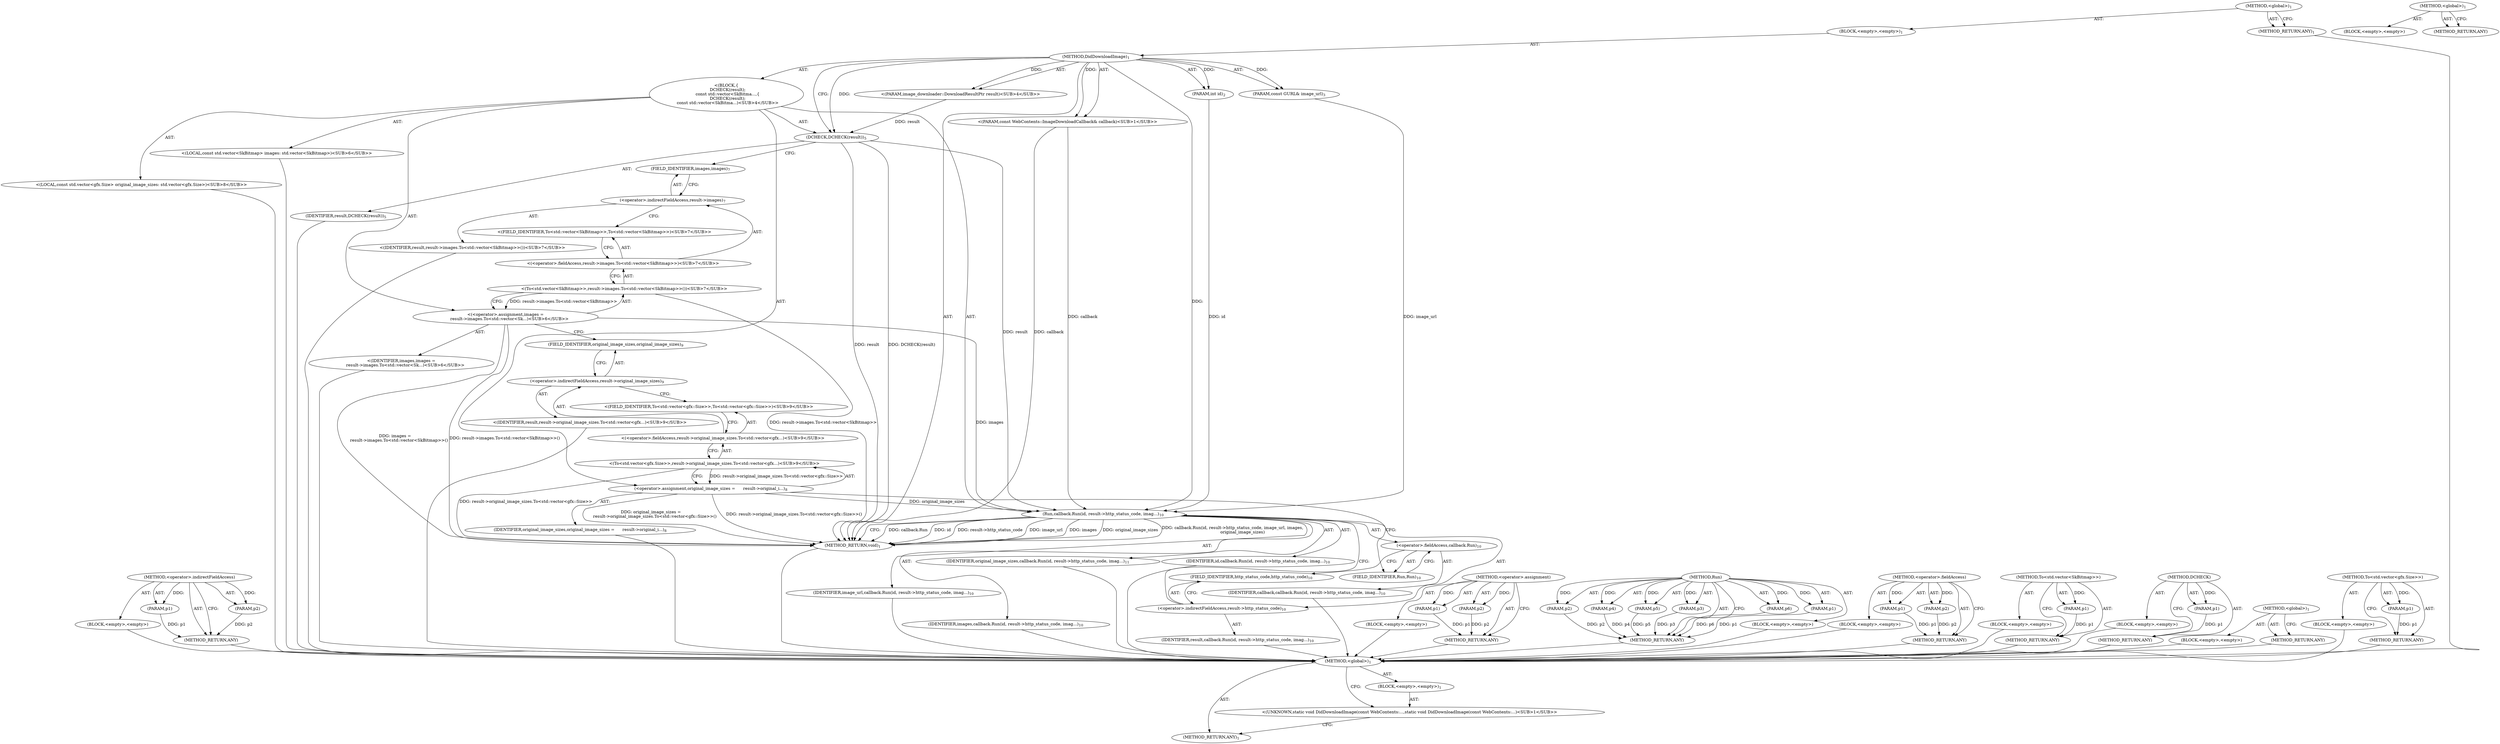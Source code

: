 digraph "&lt;global&gt;" {
vulnerable_90 [label=<(METHOD,&lt;operator&gt;.indirectFieldAccess)>];
vulnerable_91 [label=<(PARAM,p1)>];
vulnerable_92 [label=<(PARAM,p2)>];
vulnerable_93 [label=<(BLOCK,&lt;empty&gt;,&lt;empty&gt;)>];
vulnerable_94 [label=<(METHOD_RETURN,ANY)>];
vulnerable_6 [label=<(METHOD,&lt;global&gt;)<SUB>1</SUB>>];
vulnerable_7 [label=<(BLOCK,&lt;empty&gt;,&lt;empty&gt;)<SUB>1</SUB>>];
vulnerable_8 [label=<(METHOD,DidDownloadImage)<SUB>1</SUB>>];
vulnerable_9 [label="<(PARAM,const WebContents::ImageDownloadCallback&amp; callback)<SUB>1</SUB>>"];
vulnerable_10 [label=<(PARAM,int id)<SUB>2</SUB>>];
vulnerable_11 [label=<(PARAM,const GURL&amp; image_url)<SUB>3</SUB>>];
vulnerable_12 [label="<(PARAM,image_downloader::DownloadResultPtr result)<SUB>4</SUB>>"];
vulnerable_13 [label="<(BLOCK,{
  DCHECK(result);
  const std::vector&lt;SkBitma...,{
  DCHECK(result);
  const std::vector&lt;SkBitma...)<SUB>4</SUB>>"];
vulnerable_14 [label=<(DCHECK,DCHECK(result))<SUB>5</SUB>>];
vulnerable_15 [label=<(IDENTIFIER,result,DCHECK(result))<SUB>5</SUB>>];
vulnerable_16 [label="<(LOCAL,const std.vector&lt;SkBitmap&gt; images: std.vector&lt;SkBitmap&gt;)<SUB>6</SUB>>"];
vulnerable_17 [label="<(&lt;operator&gt;.assignment,images =
      result-&gt;images.To&lt;std::vector&lt;Sk...)<SUB>6</SUB>>"];
vulnerable_18 [label="<(IDENTIFIER,images,images =
      result-&gt;images.To&lt;std::vector&lt;Sk...)<SUB>6</SUB>>"];
vulnerable_19 [label="<(To&lt;std.vector&lt;SkBitmap&gt;&gt;,result-&gt;images.To&lt;std::vector&lt;SkBitmap&gt;&gt;())<SUB>7</SUB>>"];
vulnerable_20 [label="<(&lt;operator&gt;.fieldAccess,result-&gt;images.To&lt;std::vector&lt;SkBitmap&gt;&gt;)<SUB>7</SUB>>"];
vulnerable_21 [label=<(&lt;operator&gt;.indirectFieldAccess,result-&gt;images)<SUB>7</SUB>>];
vulnerable_22 [label="<(IDENTIFIER,result,result-&gt;images.To&lt;std::vector&lt;SkBitmap&gt;&gt;())<SUB>7</SUB>>"];
vulnerable_23 [label=<(FIELD_IDENTIFIER,images,images)<SUB>7</SUB>>];
vulnerable_24 [label="<(FIELD_IDENTIFIER,To&lt;std::vector&lt;SkBitmap&gt;&gt;,To&lt;std::vector&lt;SkBitmap&gt;&gt;)<SUB>7</SUB>>"];
vulnerable_25 [label="<(LOCAL,const std.vector&lt;gfx.Size&gt; original_image_sizes: std.vector&lt;gfx.Size&gt;)<SUB>8</SUB>>"];
vulnerable_26 [label=<(&lt;operator&gt;.assignment,original_image_sizes =
      result-&gt;original_i...)<SUB>8</SUB>>];
vulnerable_27 [label=<(IDENTIFIER,original_image_sizes,original_image_sizes =
      result-&gt;original_i...)<SUB>8</SUB>>];
vulnerable_28 [label="<(To&lt;std.vector&lt;gfx.Size&gt;&gt;,result-&gt;original_image_sizes.To&lt;std::vector&lt;gfx...)<SUB>9</SUB>>"];
vulnerable_29 [label="<(&lt;operator&gt;.fieldAccess,result-&gt;original_image_sizes.To&lt;std::vector&lt;gfx...)<SUB>9</SUB>>"];
vulnerable_30 [label=<(&lt;operator&gt;.indirectFieldAccess,result-&gt;original_image_sizes)<SUB>9</SUB>>];
vulnerable_31 [label="<(IDENTIFIER,result,result-&gt;original_image_sizes.To&lt;std::vector&lt;gfx...)<SUB>9</SUB>>"];
vulnerable_32 [label=<(FIELD_IDENTIFIER,original_image_sizes,original_image_sizes)<SUB>9</SUB>>];
vulnerable_33 [label="<(FIELD_IDENTIFIER,To&lt;std::vector&lt;gfx::Size&gt;&gt;,To&lt;std::vector&lt;gfx::Size&gt;&gt;)<SUB>9</SUB>>"];
vulnerable_34 [label=<(Run,callback.Run(id, result-&gt;http_status_code, imag...)<SUB>10</SUB>>];
vulnerable_35 [label=<(&lt;operator&gt;.fieldAccess,callback.Run)<SUB>10</SUB>>];
vulnerable_36 [label=<(IDENTIFIER,callback,callback.Run(id, result-&gt;http_status_code, imag...)<SUB>10</SUB>>];
vulnerable_37 [label=<(FIELD_IDENTIFIER,Run,Run)<SUB>10</SUB>>];
vulnerable_38 [label=<(IDENTIFIER,id,callback.Run(id, result-&gt;http_status_code, imag...)<SUB>10</SUB>>];
vulnerable_39 [label=<(&lt;operator&gt;.indirectFieldAccess,result-&gt;http_status_code)<SUB>10</SUB>>];
vulnerable_40 [label=<(IDENTIFIER,result,callback.Run(id, result-&gt;http_status_code, imag...)<SUB>10</SUB>>];
vulnerable_41 [label=<(FIELD_IDENTIFIER,http_status_code,http_status_code)<SUB>10</SUB>>];
vulnerable_42 [label=<(IDENTIFIER,image_url,callback.Run(id, result-&gt;http_status_code, imag...)<SUB>10</SUB>>];
vulnerable_43 [label=<(IDENTIFIER,images,callback.Run(id, result-&gt;http_status_code, imag...)<SUB>10</SUB>>];
vulnerable_44 [label=<(IDENTIFIER,original_image_sizes,callback.Run(id, result-&gt;http_status_code, imag...)<SUB>11</SUB>>];
vulnerable_45 [label=<(METHOD_RETURN,void)<SUB>1</SUB>>];
vulnerable_47 [label=<(METHOD_RETURN,ANY)<SUB>1</SUB>>];
vulnerable_76 [label=<(METHOD,&lt;operator&gt;.assignment)>];
vulnerable_77 [label=<(PARAM,p1)>];
vulnerable_78 [label=<(PARAM,p2)>];
vulnerable_79 [label=<(BLOCK,&lt;empty&gt;,&lt;empty&gt;)>];
vulnerable_80 [label=<(METHOD_RETURN,ANY)>];
vulnerable_99 [label=<(METHOD,Run)>];
vulnerable_100 [label=<(PARAM,p1)>];
vulnerable_101 [label=<(PARAM,p2)>];
vulnerable_102 [label=<(PARAM,p3)>];
vulnerable_103 [label=<(PARAM,p4)>];
vulnerable_104 [label=<(PARAM,p5)>];
vulnerable_105 [label=<(PARAM,p6)>];
vulnerable_106 [label=<(BLOCK,&lt;empty&gt;,&lt;empty&gt;)>];
vulnerable_107 [label=<(METHOD_RETURN,ANY)>];
vulnerable_85 [label=<(METHOD,&lt;operator&gt;.fieldAccess)>];
vulnerable_86 [label=<(PARAM,p1)>];
vulnerable_87 [label=<(PARAM,p2)>];
vulnerable_88 [label=<(BLOCK,&lt;empty&gt;,&lt;empty&gt;)>];
vulnerable_89 [label=<(METHOD_RETURN,ANY)>];
vulnerable_81 [label=<(METHOD,To&lt;std.vector&lt;SkBitmap&gt;&gt;)>];
vulnerable_82 [label=<(PARAM,p1)>];
vulnerable_83 [label=<(BLOCK,&lt;empty&gt;,&lt;empty&gt;)>];
vulnerable_84 [label=<(METHOD_RETURN,ANY)>];
vulnerable_72 [label=<(METHOD,DCHECK)>];
vulnerable_73 [label=<(PARAM,p1)>];
vulnerable_74 [label=<(BLOCK,&lt;empty&gt;,&lt;empty&gt;)>];
vulnerable_75 [label=<(METHOD_RETURN,ANY)>];
vulnerable_66 [label=<(METHOD,&lt;global&gt;)<SUB>1</SUB>>];
vulnerable_67 [label=<(BLOCK,&lt;empty&gt;,&lt;empty&gt;)>];
vulnerable_68 [label=<(METHOD_RETURN,ANY)>];
vulnerable_95 [label=<(METHOD,To&lt;std.vector&lt;gfx.Size&gt;&gt;)>];
vulnerable_96 [label=<(PARAM,p1)>];
vulnerable_97 [label=<(BLOCK,&lt;empty&gt;,&lt;empty&gt;)>];
vulnerable_98 [label=<(METHOD_RETURN,ANY)>];
fixed_6 [label=<(METHOD,&lt;global&gt;)<SUB>1</SUB>>];
fixed_7 [label=<(BLOCK,&lt;empty&gt;,&lt;empty&gt;)<SUB>1</SUB>>];
fixed_8 [label="<(UNKNOWN,static void DidDownloadImage(const WebContents:...,static void DidDownloadImage(const WebContents:...)<SUB>1</SUB>>"];
fixed_9 [label=<(METHOD_RETURN,ANY)<SUB>1</SUB>>];
fixed_14 [label=<(METHOD,&lt;global&gt;)<SUB>1</SUB>>];
fixed_15 [label=<(BLOCK,&lt;empty&gt;,&lt;empty&gt;)>];
fixed_16 [label=<(METHOD_RETURN,ANY)>];
vulnerable_90 -> vulnerable_91  [key=0, label="AST: "];
vulnerable_90 -> vulnerable_91  [key=1, label="DDG: "];
vulnerable_90 -> vulnerable_93  [key=0, label="AST: "];
vulnerable_90 -> vulnerable_92  [key=0, label="AST: "];
vulnerable_90 -> vulnerable_92  [key=1, label="DDG: "];
vulnerable_90 -> vulnerable_94  [key=0, label="AST: "];
vulnerable_90 -> vulnerable_94  [key=1, label="CFG: "];
vulnerable_91 -> vulnerable_94  [key=0, label="DDG: p1"];
vulnerable_92 -> vulnerable_94  [key=0, label="DDG: p2"];
vulnerable_93 -> fixed_6  [key=0];
vulnerable_94 -> fixed_6  [key=0];
vulnerable_6 -> vulnerable_7  [key=0, label="AST: "];
vulnerable_6 -> vulnerable_47  [key=0, label="AST: "];
vulnerable_6 -> vulnerable_47  [key=1, label="CFG: "];
vulnerable_7 -> vulnerable_8  [key=0, label="AST: "];
vulnerable_8 -> vulnerable_9  [key=0, label="AST: "];
vulnerable_8 -> vulnerable_9  [key=1, label="DDG: "];
vulnerable_8 -> vulnerable_10  [key=0, label="AST: "];
vulnerable_8 -> vulnerable_10  [key=1, label="DDG: "];
vulnerable_8 -> vulnerable_11  [key=0, label="AST: "];
vulnerable_8 -> vulnerable_11  [key=1, label="DDG: "];
vulnerable_8 -> vulnerable_12  [key=0, label="AST: "];
vulnerable_8 -> vulnerable_12  [key=1, label="DDG: "];
vulnerable_8 -> vulnerable_13  [key=0, label="AST: "];
vulnerable_8 -> vulnerable_45  [key=0, label="AST: "];
vulnerable_8 -> vulnerable_14  [key=0, label="CFG: "];
vulnerable_8 -> vulnerable_14  [key=1, label="DDG: "];
vulnerable_8 -> vulnerable_34  [key=0, label="DDG: "];
vulnerable_9 -> vulnerable_45  [key=0, label="DDG: callback"];
vulnerable_9 -> vulnerable_34  [key=0, label="DDG: callback"];
vulnerable_10 -> vulnerable_34  [key=0, label="DDG: id"];
vulnerable_11 -> vulnerable_34  [key=0, label="DDG: image_url"];
vulnerable_12 -> vulnerable_14  [key=0, label="DDG: result"];
vulnerable_13 -> vulnerable_14  [key=0, label="AST: "];
vulnerable_13 -> vulnerable_16  [key=0, label="AST: "];
vulnerable_13 -> vulnerable_17  [key=0, label="AST: "];
vulnerable_13 -> vulnerable_25  [key=0, label="AST: "];
vulnerable_13 -> vulnerable_26  [key=0, label="AST: "];
vulnerable_13 -> vulnerable_34  [key=0, label="AST: "];
vulnerable_14 -> vulnerable_15  [key=0, label="AST: "];
vulnerable_14 -> vulnerable_23  [key=0, label="CFG: "];
vulnerable_14 -> vulnerable_45  [key=0, label="DDG: result"];
vulnerable_14 -> vulnerable_45  [key=1, label="DDG: DCHECK(result)"];
vulnerable_14 -> vulnerable_34  [key=0, label="DDG: result"];
vulnerable_15 -> fixed_6  [key=0];
vulnerable_16 -> fixed_6  [key=0];
vulnerable_17 -> vulnerable_18  [key=0, label="AST: "];
vulnerable_17 -> vulnerable_19  [key=0, label="AST: "];
vulnerable_17 -> vulnerable_32  [key=0, label="CFG: "];
vulnerable_17 -> vulnerable_45  [key=0, label="DDG: result-&gt;images.To&lt;std::vector&lt;SkBitmap&gt;&gt;()"];
vulnerable_17 -> vulnerable_45  [key=1, label="DDG: images =
      result-&gt;images.To&lt;std::vector&lt;SkBitmap&gt;&gt;()"];
vulnerable_17 -> vulnerable_34  [key=0, label="DDG: images"];
vulnerable_18 -> fixed_6  [key=0];
vulnerable_19 -> vulnerable_20  [key=0, label="AST: "];
vulnerable_19 -> vulnerable_17  [key=0, label="CFG: "];
vulnerable_19 -> vulnerable_17  [key=1, label="DDG: result-&gt;images.To&lt;std::vector&lt;SkBitmap&gt;&gt;"];
vulnerable_19 -> vulnerable_45  [key=0, label="DDG: result-&gt;images.To&lt;std::vector&lt;SkBitmap&gt;&gt;"];
vulnerable_20 -> vulnerable_21  [key=0, label="AST: "];
vulnerable_20 -> vulnerable_24  [key=0, label="AST: "];
vulnerable_20 -> vulnerable_19  [key=0, label="CFG: "];
vulnerable_21 -> vulnerable_22  [key=0, label="AST: "];
vulnerable_21 -> vulnerable_23  [key=0, label="AST: "];
vulnerable_21 -> vulnerable_24  [key=0, label="CFG: "];
vulnerable_22 -> fixed_6  [key=0];
vulnerable_23 -> vulnerable_21  [key=0, label="CFG: "];
vulnerable_24 -> vulnerable_20  [key=0, label="CFG: "];
vulnerable_25 -> fixed_6  [key=0];
vulnerable_26 -> vulnerable_27  [key=0, label="AST: "];
vulnerable_26 -> vulnerable_28  [key=0, label="AST: "];
vulnerable_26 -> vulnerable_37  [key=0, label="CFG: "];
vulnerable_26 -> vulnerable_45  [key=0, label="DDG: result-&gt;original_image_sizes.To&lt;std::vector&lt;gfx::Size&gt;&gt;()"];
vulnerable_26 -> vulnerable_45  [key=1, label="DDG: original_image_sizes =
      result-&gt;original_image_sizes.To&lt;std::vector&lt;gfx::Size&gt;&gt;()"];
vulnerable_26 -> vulnerable_34  [key=0, label="DDG: original_image_sizes"];
vulnerable_27 -> fixed_6  [key=0];
vulnerable_28 -> vulnerable_29  [key=0, label="AST: "];
vulnerable_28 -> vulnerable_26  [key=0, label="CFG: "];
vulnerable_28 -> vulnerable_26  [key=1, label="DDG: result-&gt;original_image_sizes.To&lt;std::vector&lt;gfx::Size&gt;&gt;"];
vulnerable_28 -> vulnerable_45  [key=0, label="DDG: result-&gt;original_image_sizes.To&lt;std::vector&lt;gfx::Size&gt;&gt;"];
vulnerable_29 -> vulnerable_30  [key=0, label="AST: "];
vulnerable_29 -> vulnerable_33  [key=0, label="AST: "];
vulnerable_29 -> vulnerable_28  [key=0, label="CFG: "];
vulnerable_30 -> vulnerable_31  [key=0, label="AST: "];
vulnerable_30 -> vulnerable_32  [key=0, label="AST: "];
vulnerable_30 -> vulnerable_33  [key=0, label="CFG: "];
vulnerable_31 -> fixed_6  [key=0];
vulnerable_32 -> vulnerable_30  [key=0, label="CFG: "];
vulnerable_33 -> vulnerable_29  [key=0, label="CFG: "];
vulnerable_34 -> vulnerable_35  [key=0, label="AST: "];
vulnerable_34 -> vulnerable_38  [key=0, label="AST: "];
vulnerable_34 -> vulnerable_39  [key=0, label="AST: "];
vulnerable_34 -> vulnerable_42  [key=0, label="AST: "];
vulnerable_34 -> vulnerable_43  [key=0, label="AST: "];
vulnerable_34 -> vulnerable_44  [key=0, label="AST: "];
vulnerable_34 -> vulnerable_45  [key=0, label="CFG: "];
vulnerable_34 -> vulnerable_45  [key=1, label="DDG: callback.Run"];
vulnerable_34 -> vulnerable_45  [key=2, label="DDG: id"];
vulnerable_34 -> vulnerable_45  [key=3, label="DDG: result-&gt;http_status_code"];
vulnerable_34 -> vulnerable_45  [key=4, label="DDG: image_url"];
vulnerable_34 -> vulnerable_45  [key=5, label="DDG: images"];
vulnerable_34 -> vulnerable_45  [key=6, label="DDG: original_image_sizes"];
vulnerable_34 -> vulnerable_45  [key=7, label="DDG: callback.Run(id, result-&gt;http_status_code, image_url, images,
               original_image_sizes)"];
vulnerable_35 -> vulnerable_36  [key=0, label="AST: "];
vulnerable_35 -> vulnerable_37  [key=0, label="AST: "];
vulnerable_35 -> vulnerable_41  [key=0, label="CFG: "];
vulnerable_36 -> fixed_6  [key=0];
vulnerable_37 -> vulnerable_35  [key=0, label="CFG: "];
vulnerable_38 -> fixed_6  [key=0];
vulnerable_39 -> vulnerable_40  [key=0, label="AST: "];
vulnerable_39 -> vulnerable_41  [key=0, label="AST: "];
vulnerable_39 -> vulnerable_34  [key=0, label="CFG: "];
vulnerable_40 -> fixed_6  [key=0];
vulnerable_41 -> vulnerable_39  [key=0, label="CFG: "];
vulnerable_42 -> fixed_6  [key=0];
vulnerable_43 -> fixed_6  [key=0];
vulnerable_44 -> fixed_6  [key=0];
vulnerable_45 -> fixed_6  [key=0];
vulnerable_47 -> fixed_6  [key=0];
vulnerable_76 -> vulnerable_77  [key=0, label="AST: "];
vulnerable_76 -> vulnerable_77  [key=1, label="DDG: "];
vulnerable_76 -> vulnerable_79  [key=0, label="AST: "];
vulnerable_76 -> vulnerable_78  [key=0, label="AST: "];
vulnerable_76 -> vulnerable_78  [key=1, label="DDG: "];
vulnerable_76 -> vulnerable_80  [key=0, label="AST: "];
vulnerable_76 -> vulnerable_80  [key=1, label="CFG: "];
vulnerable_77 -> vulnerable_80  [key=0, label="DDG: p1"];
vulnerable_78 -> vulnerable_80  [key=0, label="DDG: p2"];
vulnerable_79 -> fixed_6  [key=0];
vulnerable_80 -> fixed_6  [key=0];
vulnerable_99 -> vulnerable_100  [key=0, label="AST: "];
vulnerable_99 -> vulnerable_100  [key=1, label="DDG: "];
vulnerable_99 -> vulnerable_106  [key=0, label="AST: "];
vulnerable_99 -> vulnerable_101  [key=0, label="AST: "];
vulnerable_99 -> vulnerable_101  [key=1, label="DDG: "];
vulnerable_99 -> vulnerable_107  [key=0, label="AST: "];
vulnerable_99 -> vulnerable_107  [key=1, label="CFG: "];
vulnerable_99 -> vulnerable_102  [key=0, label="AST: "];
vulnerable_99 -> vulnerable_102  [key=1, label="DDG: "];
vulnerable_99 -> vulnerable_103  [key=0, label="AST: "];
vulnerable_99 -> vulnerable_103  [key=1, label="DDG: "];
vulnerable_99 -> vulnerable_104  [key=0, label="AST: "];
vulnerable_99 -> vulnerable_104  [key=1, label="DDG: "];
vulnerable_99 -> vulnerable_105  [key=0, label="AST: "];
vulnerable_99 -> vulnerable_105  [key=1, label="DDG: "];
vulnerable_100 -> vulnerable_107  [key=0, label="DDG: p1"];
vulnerable_101 -> vulnerable_107  [key=0, label="DDG: p2"];
vulnerable_102 -> vulnerable_107  [key=0, label="DDG: p3"];
vulnerable_103 -> vulnerable_107  [key=0, label="DDG: p4"];
vulnerable_104 -> vulnerable_107  [key=0, label="DDG: p5"];
vulnerable_105 -> vulnerable_107  [key=0, label="DDG: p6"];
vulnerable_106 -> fixed_6  [key=0];
vulnerable_107 -> fixed_6  [key=0];
vulnerable_85 -> vulnerable_86  [key=0, label="AST: "];
vulnerable_85 -> vulnerable_86  [key=1, label="DDG: "];
vulnerable_85 -> vulnerable_88  [key=0, label="AST: "];
vulnerable_85 -> vulnerable_87  [key=0, label="AST: "];
vulnerable_85 -> vulnerable_87  [key=1, label="DDG: "];
vulnerable_85 -> vulnerable_89  [key=0, label="AST: "];
vulnerable_85 -> vulnerable_89  [key=1, label="CFG: "];
vulnerable_86 -> vulnerable_89  [key=0, label="DDG: p1"];
vulnerable_87 -> vulnerable_89  [key=0, label="DDG: p2"];
vulnerable_88 -> fixed_6  [key=0];
vulnerable_89 -> fixed_6  [key=0];
vulnerable_81 -> vulnerable_82  [key=0, label="AST: "];
vulnerable_81 -> vulnerable_82  [key=1, label="DDG: "];
vulnerable_81 -> vulnerable_83  [key=0, label="AST: "];
vulnerable_81 -> vulnerable_84  [key=0, label="AST: "];
vulnerable_81 -> vulnerable_84  [key=1, label="CFG: "];
vulnerable_82 -> vulnerable_84  [key=0, label="DDG: p1"];
vulnerable_83 -> fixed_6  [key=0];
vulnerable_84 -> fixed_6  [key=0];
vulnerable_72 -> vulnerable_73  [key=0, label="AST: "];
vulnerable_72 -> vulnerable_73  [key=1, label="DDG: "];
vulnerable_72 -> vulnerable_74  [key=0, label="AST: "];
vulnerable_72 -> vulnerable_75  [key=0, label="AST: "];
vulnerable_72 -> vulnerable_75  [key=1, label="CFG: "];
vulnerable_73 -> vulnerable_75  [key=0, label="DDG: p1"];
vulnerable_74 -> fixed_6  [key=0];
vulnerable_75 -> fixed_6  [key=0];
vulnerable_66 -> vulnerable_67  [key=0, label="AST: "];
vulnerable_66 -> vulnerable_68  [key=0, label="AST: "];
vulnerable_66 -> vulnerable_68  [key=1, label="CFG: "];
vulnerable_67 -> fixed_6  [key=0];
vulnerable_68 -> fixed_6  [key=0];
vulnerable_95 -> vulnerable_96  [key=0, label="AST: "];
vulnerable_95 -> vulnerable_96  [key=1, label="DDG: "];
vulnerable_95 -> vulnerable_97  [key=0, label="AST: "];
vulnerable_95 -> vulnerable_98  [key=0, label="AST: "];
vulnerable_95 -> vulnerable_98  [key=1, label="CFG: "];
vulnerable_96 -> vulnerable_98  [key=0, label="DDG: p1"];
vulnerable_97 -> fixed_6  [key=0];
vulnerable_98 -> fixed_6  [key=0];
fixed_6 -> fixed_7  [key=0, label="AST: "];
fixed_6 -> fixed_9  [key=0, label="AST: "];
fixed_6 -> fixed_8  [key=0, label="CFG: "];
fixed_7 -> fixed_8  [key=0, label="AST: "];
fixed_8 -> fixed_9  [key=0, label="CFG: "];
fixed_14 -> fixed_15  [key=0, label="AST: "];
fixed_14 -> fixed_16  [key=0, label="AST: "];
fixed_14 -> fixed_16  [key=1, label="CFG: "];
}
